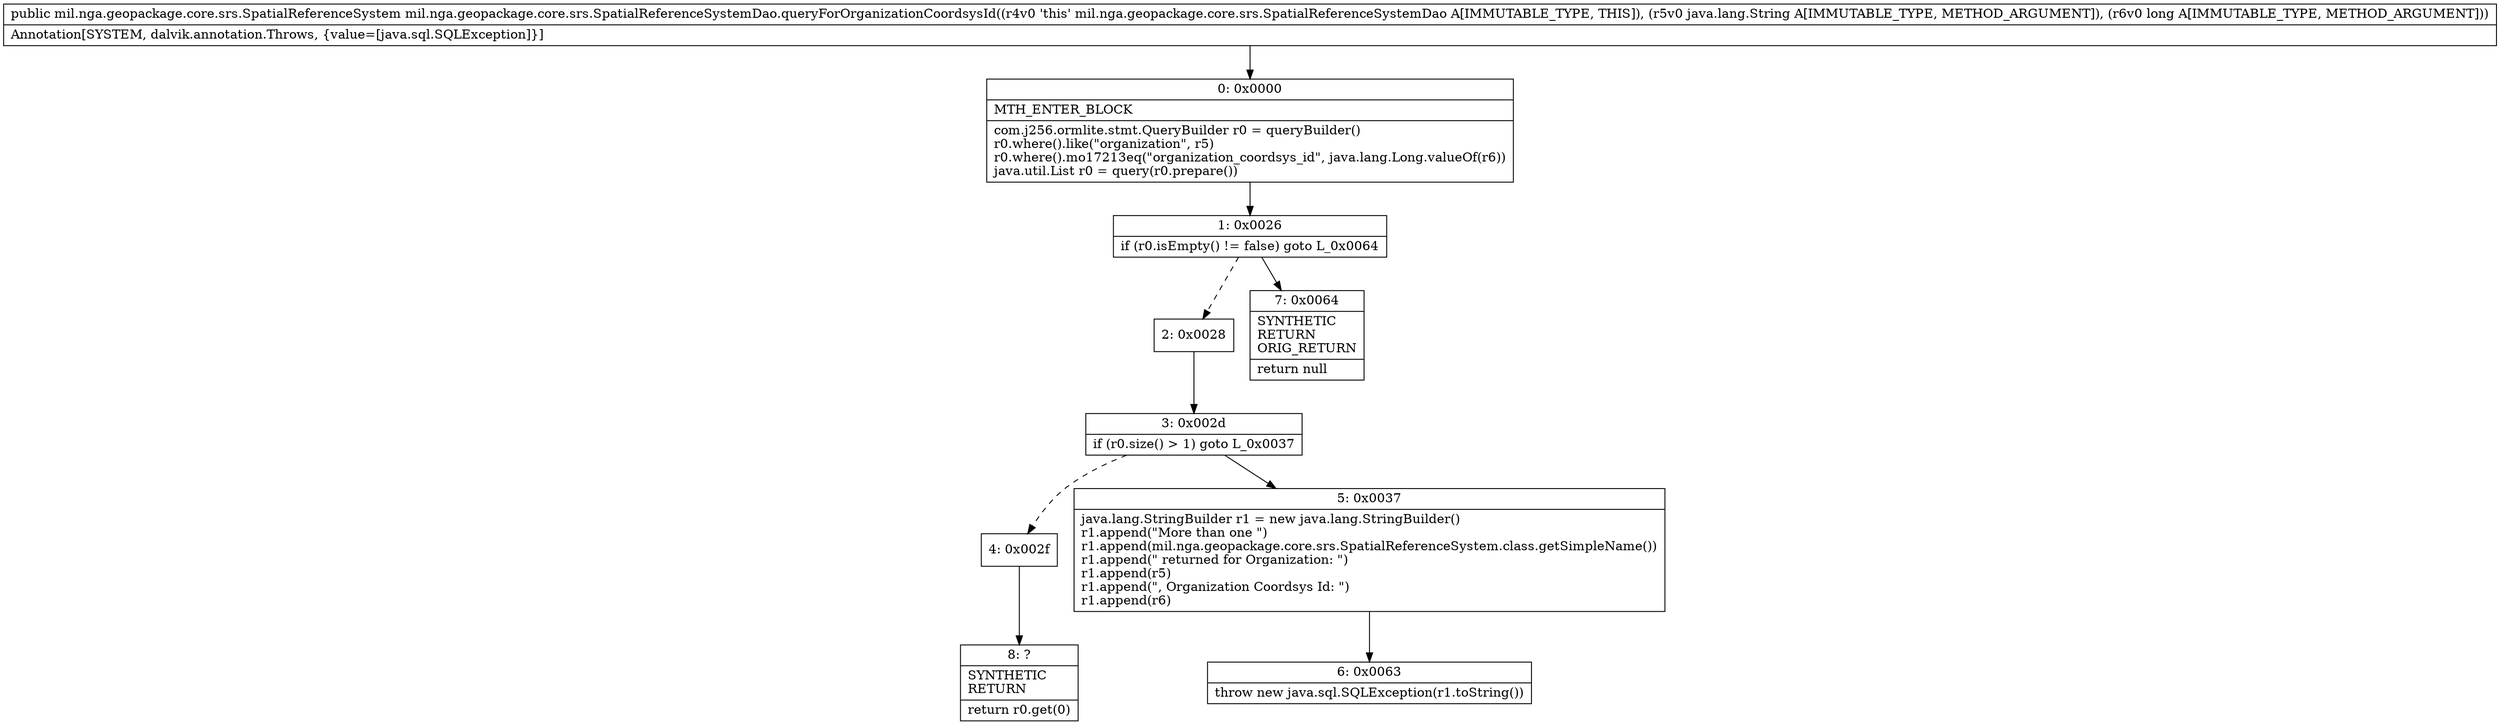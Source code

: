 digraph "CFG formil.nga.geopackage.core.srs.SpatialReferenceSystemDao.queryForOrganizationCoordsysId(Ljava\/lang\/String;J)Lmil\/nga\/geopackage\/core\/srs\/SpatialReferenceSystem;" {
Node_0 [shape=record,label="{0\:\ 0x0000|MTH_ENTER_BLOCK\l|com.j256.ormlite.stmt.QueryBuilder r0 = queryBuilder()\lr0.where().like(\"organization\", r5)\lr0.where().mo17213eq(\"organization_coordsys_id\", java.lang.Long.valueOf(r6))\ljava.util.List r0 = query(r0.prepare())\l}"];
Node_1 [shape=record,label="{1\:\ 0x0026|if (r0.isEmpty() != false) goto L_0x0064\l}"];
Node_2 [shape=record,label="{2\:\ 0x0028}"];
Node_3 [shape=record,label="{3\:\ 0x002d|if (r0.size() \> 1) goto L_0x0037\l}"];
Node_4 [shape=record,label="{4\:\ 0x002f}"];
Node_5 [shape=record,label="{5\:\ 0x0037|java.lang.StringBuilder r1 = new java.lang.StringBuilder()\lr1.append(\"More than one \")\lr1.append(mil.nga.geopackage.core.srs.SpatialReferenceSystem.class.getSimpleName())\lr1.append(\" returned for Organization: \")\lr1.append(r5)\lr1.append(\", Organization Coordsys Id: \")\lr1.append(r6)\l}"];
Node_6 [shape=record,label="{6\:\ 0x0063|throw new java.sql.SQLException(r1.toString())\l}"];
Node_7 [shape=record,label="{7\:\ 0x0064|SYNTHETIC\lRETURN\lORIG_RETURN\l|return null\l}"];
Node_8 [shape=record,label="{8\:\ ?|SYNTHETIC\lRETURN\l|return r0.get(0)\l}"];
MethodNode[shape=record,label="{public mil.nga.geopackage.core.srs.SpatialReferenceSystem mil.nga.geopackage.core.srs.SpatialReferenceSystemDao.queryForOrganizationCoordsysId((r4v0 'this' mil.nga.geopackage.core.srs.SpatialReferenceSystemDao A[IMMUTABLE_TYPE, THIS]), (r5v0 java.lang.String A[IMMUTABLE_TYPE, METHOD_ARGUMENT]), (r6v0 long A[IMMUTABLE_TYPE, METHOD_ARGUMENT]))  | Annotation[SYSTEM, dalvik.annotation.Throws, \{value=[java.sql.SQLException]\}]\l}"];
MethodNode -> Node_0;
Node_0 -> Node_1;
Node_1 -> Node_2[style=dashed];
Node_1 -> Node_7;
Node_2 -> Node_3;
Node_3 -> Node_4[style=dashed];
Node_3 -> Node_5;
Node_4 -> Node_8;
Node_5 -> Node_6;
}

